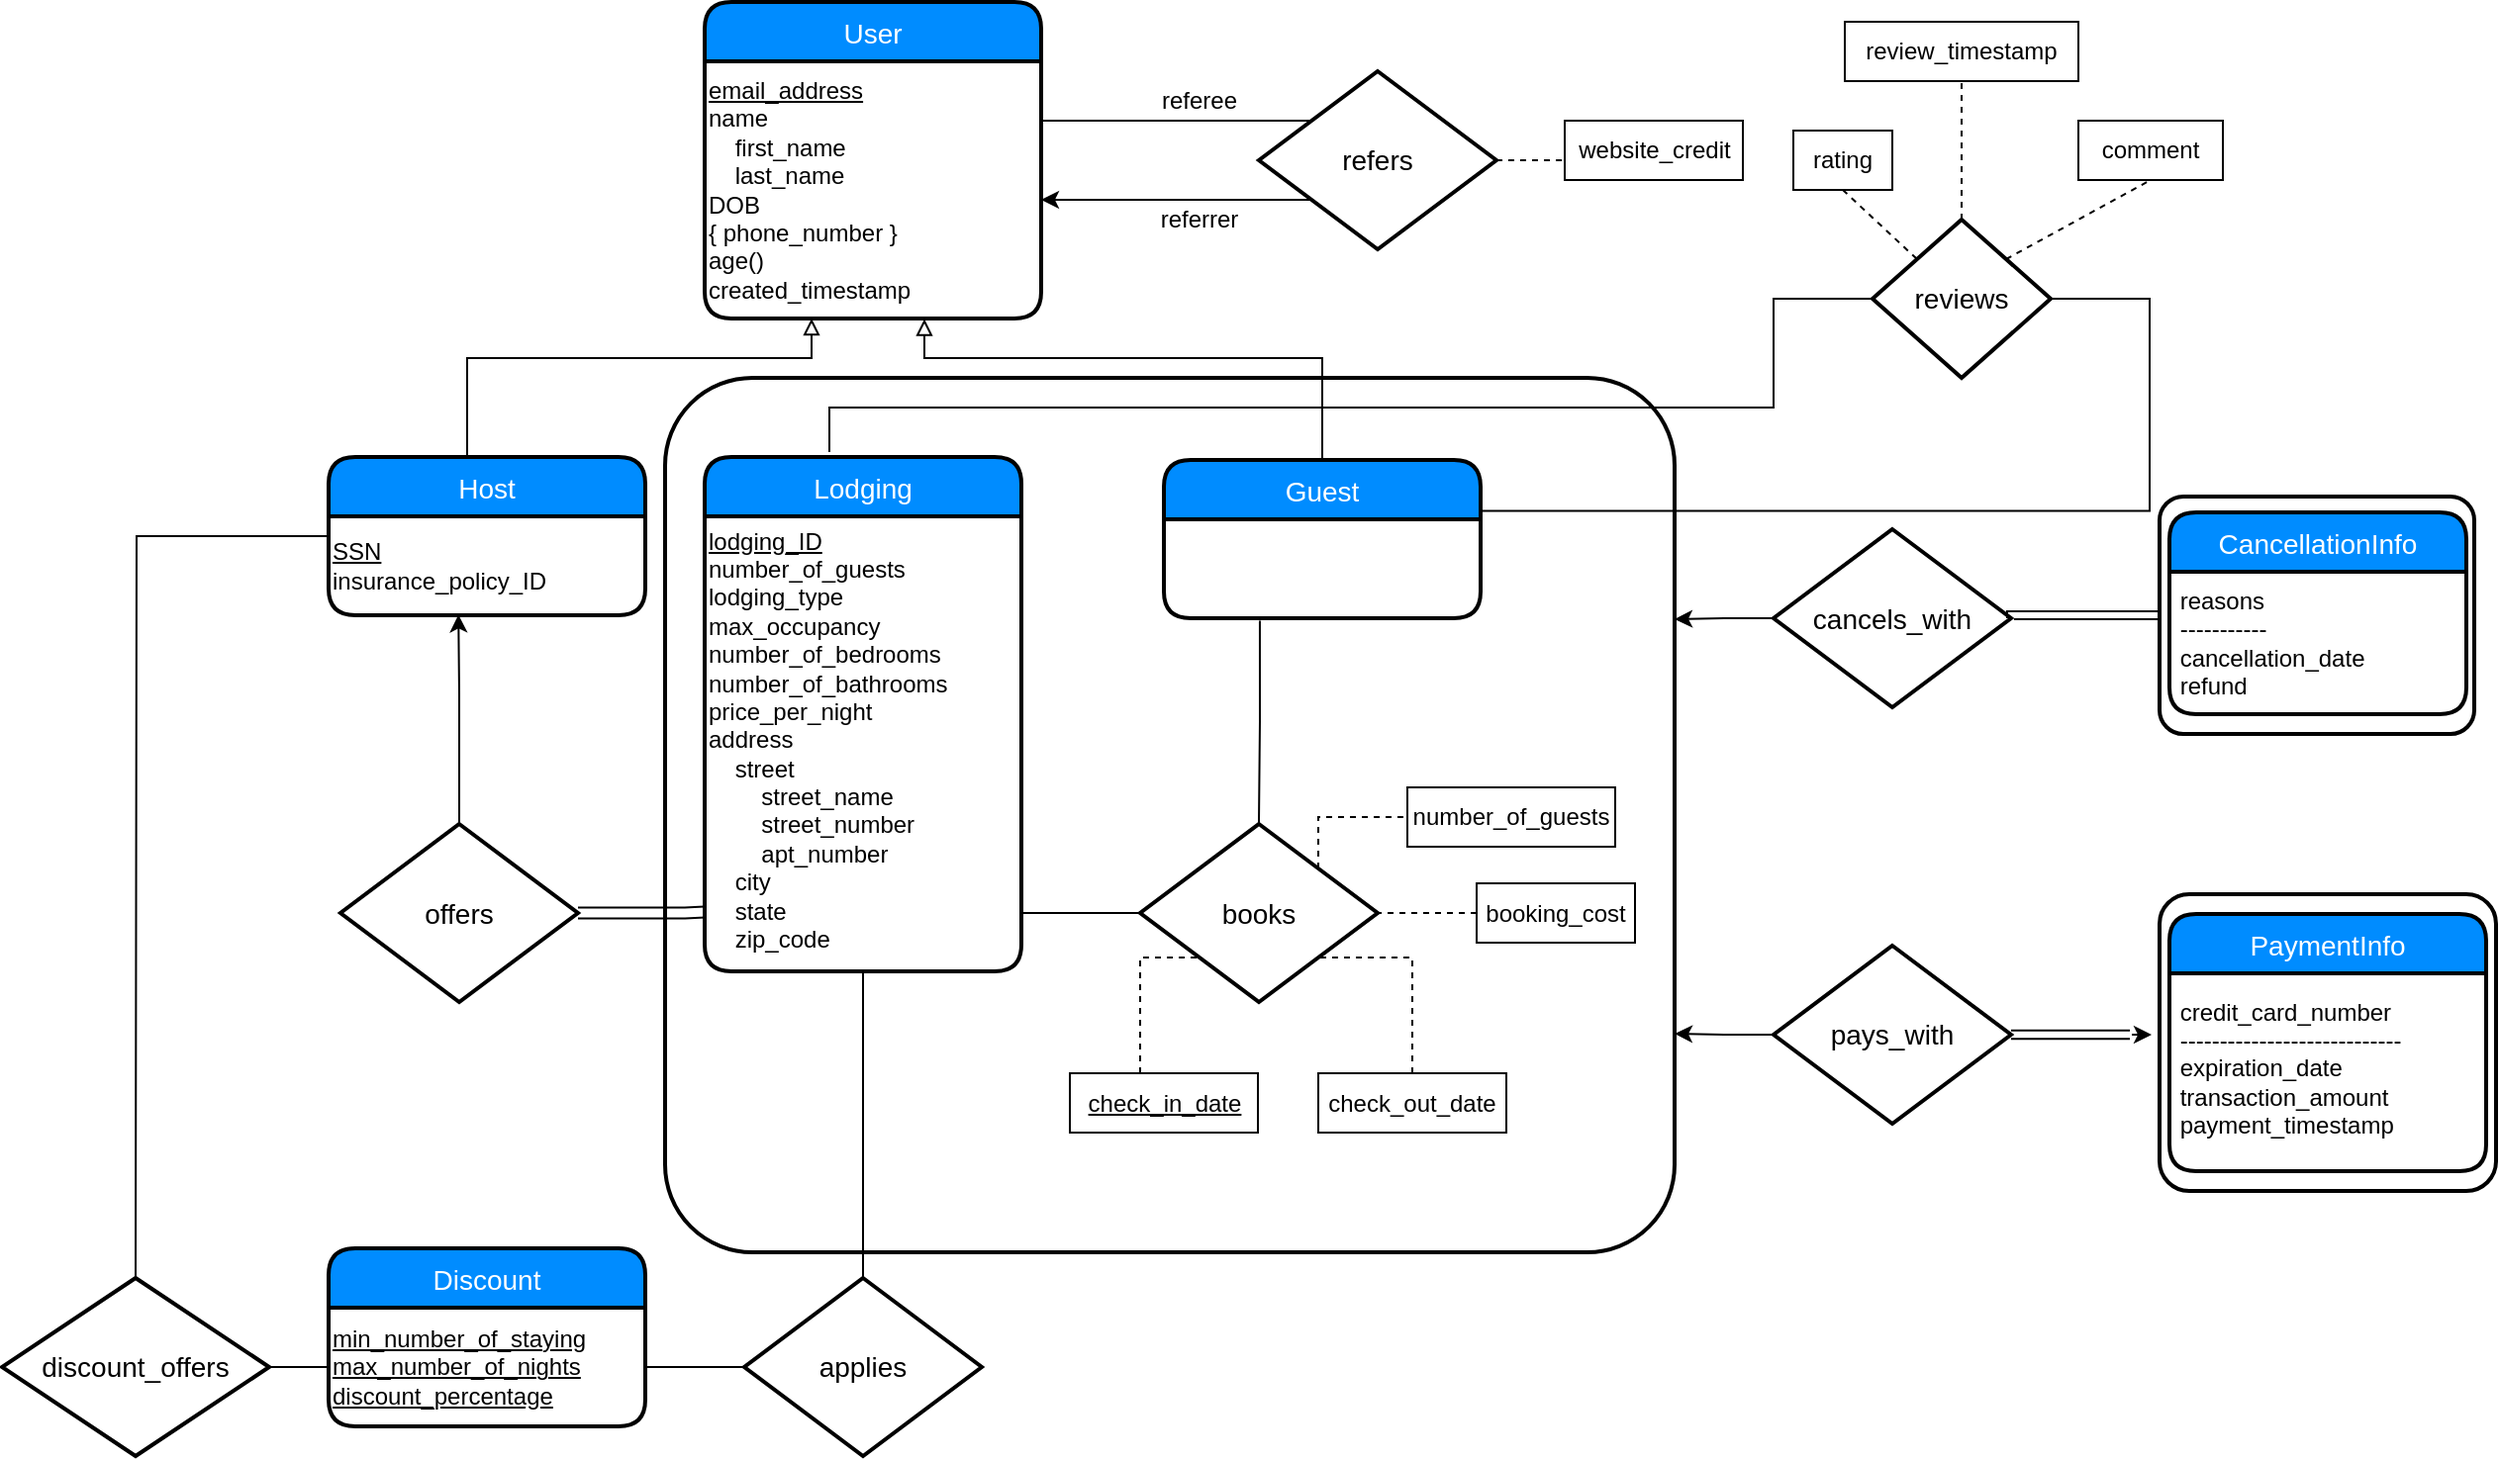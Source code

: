 <mxfile pages="1" version="11.2.8" type="device"><diagram id="JPOuRVR71jeaVw89HqZT" name="Page-1"><mxGraphModel dx="1656" dy="825" grid="1" gridSize="10" guides="1" tooltips="1" connect="1" arrows="1" fold="1" page="1" pageScale="1" pageWidth="850" pageHeight="1100" math="0" shadow="0"><root><mxCell id="0"/><mxCell id="1" parent="0"/><mxCell id="rwNLBFOW0vUBxR0WugQx-22" value="" style="strokeWidth=2;rounded=1;arcSize=10;whiteSpace=wrap;html=1;align=center;fontSize=14;" parent="1" vertex="1"><mxGeometry x="350" y="210" width="510" height="442" as="geometry"/></mxCell><mxCell id="rwNLBFOW0vUBxR0WugQx-1" value="User" style="swimlane;childLayout=stackLayout;horizontal=1;startSize=30;horizontalStack=0;fillColor=#008cff;fontColor=#FFFFFF;rounded=1;fontSize=14;fontStyle=0;strokeWidth=2;resizeParent=0;resizeLast=1;shadow=0;dashed=0;align=center;" parent="1" vertex="1"><mxGeometry x="370" y="20" width="170" height="160" as="geometry"/></mxCell><mxCell id="JcDfdtM9lfuZXss68K-x-2" value="&lt;u&gt;email_address&lt;/u&gt;&lt;br&gt;name&lt;br&gt;&amp;nbsp; &amp;nbsp; first_name&lt;br&gt;&amp;nbsp; &amp;nbsp; last_name&lt;br&gt;DOB&lt;br&gt;{ phone_number }&lt;br&gt;age()&lt;br&gt;created_timestamp" style="text;strokeColor=none;fillColor=none;html=1;whiteSpace=wrap;verticalAlign=middle;overflow=hidden;" parent="rwNLBFOW0vUBxR0WugQx-1" vertex="1"><mxGeometry y="30" width="170" height="130" as="geometry"/></mxCell><mxCell id="rwNLBFOW0vUBxR0WugQx-26" style="edgeStyle=orthogonalEdgeStyle;rounded=0;orthogonalLoop=1;jettySize=auto;html=1;endArrow=block;endFill=0;" parent="1" source="rwNLBFOW0vUBxR0WugQx-3" edge="1"><mxGeometry relative="1" as="geometry"><Array as="points"><mxPoint x="250" y="200"/><mxPoint x="424" y="200"/><mxPoint x="424" y="180"/></Array><mxPoint x="424" y="180" as="targetPoint"/></mxGeometry></mxCell><mxCell id="rwNLBFOW0vUBxR0WugQx-3" value="Host" style="swimlane;childLayout=stackLayout;horizontal=1;startSize=30;horizontalStack=0;fillColor=#008cff;fontColor=#FFFFFF;rounded=1;fontSize=14;fontStyle=0;strokeWidth=2;resizeParent=0;resizeLast=1;shadow=0;dashed=0;align=center;" parent="1" vertex="1"><mxGeometry x="180" y="250" width="160" height="80" as="geometry"/></mxCell><mxCell id="JcDfdtM9lfuZXss68K-x-4" value="&lt;div&gt;&lt;u&gt;SSN&lt;/u&gt;&lt;/div&gt;&lt;div&gt;insurance_policy_ID&lt;/div&gt;" style="text;strokeColor=none;fillColor=none;html=1;whiteSpace=wrap;verticalAlign=middle;overflow=hidden;" parent="rwNLBFOW0vUBxR0WugQx-3" vertex="1"><mxGeometry y="30" width="160" height="50" as="geometry"/></mxCell><mxCell id="rwNLBFOW0vUBxR0WugQx-25" style="edgeStyle=orthogonalEdgeStyle;rounded=0;orthogonalLoop=1;jettySize=auto;html=1;entryX=0.653;entryY=1.002;entryDx=0;entryDy=0;endArrow=block;endFill=0;entryPerimeter=0;" parent="1" source="rwNLBFOW0vUBxR0WugQx-4" target="JcDfdtM9lfuZXss68K-x-2" edge="1"><mxGeometry relative="1" as="geometry"><Array as="points"><mxPoint x="682" y="200"/><mxPoint x="481" y="200"/></Array></mxGeometry></mxCell><mxCell id="rwNLBFOW0vUBxR0WugQx-30" style="edgeStyle=orthogonalEdgeStyle;rounded=0;orthogonalLoop=1;jettySize=auto;html=1;exitX=0.303;exitY=1.024;exitDx=0;exitDy=0;entryX=0.5;entryY=0;entryDx=0;entryDy=0;endArrow=none;endFill=0;startArrow=none;startFill=0;exitPerimeter=0;" parent="1" source="0zxg8KfbJcsW5v7jGUJL-1" target="rwNLBFOW0vUBxR0WugQx-13" edge="1"><mxGeometry relative="1" as="geometry"><Array as="points"/></mxGeometry></mxCell><mxCell id="rwNLBFOW0vUBxR0WugQx-4" value="Guest" style="swimlane;childLayout=stackLayout;horizontal=1;startSize=30;horizontalStack=0;fillColor=#008cff;fontColor=#FFFFFF;rounded=1;fontSize=14;fontStyle=0;strokeWidth=2;resizeParent=0;resizeLast=1;shadow=0;dashed=0;align=center;" parent="1" vertex="1"><mxGeometry x="602" y="251.5" width="160" height="80" as="geometry"/></mxCell><mxCell id="0zxg8KfbJcsW5v7jGUJL-1" value="&lt;div&gt;&lt;br&gt;&lt;/div&gt;" style="text;strokeColor=none;fillColor=none;html=1;whiteSpace=wrap;verticalAlign=middle;overflow=hidden;" vertex="1" parent="rwNLBFOW0vUBxR0WugQx-4"><mxGeometry y="30" width="160" height="50" as="geometry"/></mxCell><mxCell id="rwNLBFOW0vUBxR0WugQx-5" value="Discount" style="swimlane;childLayout=stackLayout;horizontal=1;startSize=30;horizontalStack=0;fillColor=#008cff;fontColor=#FFFFFF;rounded=1;fontSize=14;fontStyle=0;strokeWidth=2;resizeParent=0;resizeLast=1;shadow=0;dashed=0;align=center;" parent="1" vertex="1"><mxGeometry x="180" y="650" width="160" height="90" as="geometry"/></mxCell><mxCell id="JcDfdtM9lfuZXss68K-x-7" value="&lt;div&gt;&lt;u&gt;min_number_of_staying&lt;/u&gt;&lt;/div&gt;&lt;div&gt;&lt;u&gt;max_number_of_nights&lt;/u&gt;&lt;/div&gt;&lt;div&gt;&lt;u&gt;discount_percentage&lt;/u&gt;&lt;/div&gt;" style="text;strokeColor=none;fillColor=none;html=1;whiteSpace=wrap;verticalAlign=middle;overflow=hidden;" parent="rwNLBFOW0vUBxR0WugQx-5" vertex="1"><mxGeometry y="30" width="160" height="60" as="geometry"/></mxCell><mxCell id="rwNLBFOW0vUBxR0WugQx-6" value="Lodging" style="swimlane;childLayout=stackLayout;horizontal=1;startSize=30;horizontalStack=0;fillColor=#008cff;fontColor=#FFFFFF;rounded=1;fontSize=14;fontStyle=0;strokeWidth=2;resizeParent=0;resizeLast=1;shadow=0;dashed=0;align=center;" parent="1" vertex="1"><mxGeometry x="370" y="250" width="160" height="260" as="geometry"/></mxCell><mxCell id="rwNLBFOW0vUBxR0WugQx-10" value="" style="group" parent="1" vertex="1" connectable="0"><mxGeometry x="1105" y="270" width="159" height="160" as="geometry"/></mxCell><mxCell id="rwNLBFOW0vUBxR0WugQx-9" value="" style="strokeWidth=2;rounded=1;arcSize=10;whiteSpace=wrap;html=1;align=center;fontSize=14;" parent="rwNLBFOW0vUBxR0WugQx-10" vertex="1"><mxGeometry width="159" height="120" as="geometry"/></mxCell><mxCell id="rwNLBFOW0vUBxR0WugQx-8" value="CancellationInfo" style="swimlane;childLayout=stackLayout;horizontal=1;startSize=30;horizontalStack=0;fillColor=#008cff;fontColor=#FFFFFF;rounded=1;fontSize=14;fontStyle=0;strokeWidth=2;resizeParent=0;resizeLast=1;shadow=0;dashed=0;align=center;" parent="rwNLBFOW0vUBxR0WugQx-10" vertex="1"><mxGeometry x="5" y="8" width="150" height="102" as="geometry"/></mxCell><mxCell id="JcDfdtM9lfuZXss68K-x-8" value="&lt;div&gt;&lt;div&gt;&amp;nbsp;reasons&lt;/div&gt;&lt;div&gt;&amp;nbsp;-----------&lt;/div&gt;&lt;div&gt;&amp;nbsp;cancellation_date&lt;/div&gt;&lt;div&gt;&amp;nbsp;refund&lt;/div&gt;&lt;/div&gt;" style="text;strokeColor=none;fillColor=none;html=1;whiteSpace=wrap;verticalAlign=middle;overflow=hidden;" parent="rwNLBFOW0vUBxR0WugQx-8" vertex="1"><mxGeometry y="30" width="150" height="72" as="geometry"/></mxCell><mxCell id="rwNLBFOW0vUBxR0WugQx-31" style="edgeStyle=orthogonalEdgeStyle;rounded=0;orthogonalLoop=1;jettySize=auto;html=1;entryX=1;entryY=0.5;entryDx=0;entryDy=0;startArrow=none;startFill=0;endArrow=none;endFill=0;" parent="1" source="rwNLBFOW0vUBxR0WugQx-11" target="rwNLBFOW0vUBxR0WugQx-1" edge="1"><mxGeometry relative="1" as="geometry"><Array as="points"><mxPoint x="540" y="80"/></Array></mxGeometry></mxCell><mxCell id="rwNLBFOW0vUBxR0WugQx-32" style="edgeStyle=orthogonalEdgeStyle;rounded=0;orthogonalLoop=1;jettySize=auto;html=1;startArrow=none;startFill=0;endArrow=classic;endFill=1;" parent="1" source="rwNLBFOW0vUBxR0WugQx-11" target="JcDfdtM9lfuZXss68K-x-2" edge="1"><mxGeometry relative="1" as="geometry"><mxPoint x="544" y="124" as="targetPoint"/><Array as="points"><mxPoint x="580" y="120"/><mxPoint x="580" y="120"/></Array></mxGeometry></mxCell><mxCell id="rwNLBFOW0vUBxR0WugQx-62" style="edgeStyle=orthogonalEdgeStyle;rounded=0;orthogonalLoop=1;jettySize=auto;html=1;exitX=1;exitY=0.5;exitDx=0;exitDy=0;entryX=0;entryY=0.5;entryDx=0;entryDy=0;dashed=1;startArrow=none;startFill=0;endArrow=none;endFill=0;" parent="1" source="rwNLBFOW0vUBxR0WugQx-11" target="vVMnb6TXaE5hyejtmgqm-1" edge="1"><mxGeometry relative="1" as="geometry"><mxPoint x="825" y="90" as="targetPoint"/></mxGeometry></mxCell><mxCell id="rwNLBFOW0vUBxR0WugQx-11" value="refers" style="shape=rhombus;strokeWidth=2;fontSize=17;perimeter=rhombusPerimeter;whiteSpace=wrap;html=1;align=center;fontSize=14;" parent="1" vertex="1"><mxGeometry x="650" y="55" width="120" height="90" as="geometry"/></mxCell><mxCell id="rwNLBFOW0vUBxR0WugQx-29" value="" style="edgeStyle=orthogonalEdgeStyle;rounded=0;orthogonalLoop=1;jettySize=auto;html=1;endArrow=none;endFill=0;startArrow=none;startFill=0;" parent="1" source="rwNLBFOW0vUBxR0WugQx-13" target="rwNLBFOW0vUBxR0WugQx-6" edge="1"><mxGeometry relative="1" as="geometry"><Array as="points"><mxPoint x="550" y="480"/><mxPoint x="550" y="480"/></Array></mxGeometry></mxCell><mxCell id="rwNLBFOW0vUBxR0WugQx-60" style="edgeStyle=orthogonalEdgeStyle;rounded=0;orthogonalLoop=1;jettySize=auto;html=1;exitX=1;exitY=0;exitDx=0;exitDy=0;entryX=0;entryY=0.5;entryDx=0;entryDy=0;startArrow=none;startFill=0;endArrow=none;endFill=0;dashed=1;" parent="1" source="rwNLBFOW0vUBxR0WugQx-13" target="pua7IHs_r7rABxm0_p2U-1" edge="1"><mxGeometry relative="1" as="geometry"><Array as="points"><mxPoint x="680" y="432"/></Array><mxPoint x="733" y="448" as="targetPoint"/></mxGeometry></mxCell><mxCell id="rwNLBFOW0vUBxR0WugQx-13" value="books" style="shape=rhombus;strokeWidth=2;fontSize=17;perimeter=rhombusPerimeter;whiteSpace=wrap;html=1;align=center;fontSize=14;" parent="1" vertex="1"><mxGeometry x="590" y="435.5" width="120" height="90" as="geometry"/></mxCell><mxCell id="rwNLBFOW0vUBxR0WugQx-33" style="edgeStyle=orthogonalEdgeStyle;rounded=0;orthogonalLoop=1;jettySize=auto;html=1;entryX=0.5;entryY=1;entryDx=0;entryDy=0;startArrow=none;startFill=0;endArrow=none;endFill=0;" parent="1" source="rwNLBFOW0vUBxR0WugQx-14" target="rwNLBFOW0vUBxR0WugQx-6" edge="1"><mxGeometry relative="1" as="geometry"/></mxCell><mxCell id="rwNLBFOW0vUBxR0WugQx-34" style="edgeStyle=orthogonalEdgeStyle;rounded=0;orthogonalLoop=1;jettySize=auto;html=1;entryX=1;entryY=0.5;entryDx=0;entryDy=0;startArrow=none;startFill=0;endArrow=none;endFill=0;" parent="1" source="rwNLBFOW0vUBxR0WugQx-14" target="JcDfdtM9lfuZXss68K-x-7" edge="1"><mxGeometry relative="1" as="geometry"/></mxCell><mxCell id="rwNLBFOW0vUBxR0WugQx-14" value="applies" style="shape=rhombus;strokeWidth=2;fontSize=17;perimeter=rhombusPerimeter;whiteSpace=wrap;html=1;align=center;fontSize=14;" parent="1" vertex="1"><mxGeometry x="390" y="665" width="120" height="90" as="geometry"/></mxCell><mxCell id="rwNLBFOW0vUBxR0WugQx-36" value="" style="edgeStyle=orthogonalEdgeStyle;rounded=0;orthogonalLoop=1;jettySize=auto;html=1;startArrow=none;startFill=0;endArrow=none;endFill=0;entryX=0;entryY=0.5;entryDx=0;entryDy=0;" parent="1" source="rwNLBFOW0vUBxR0WugQx-15" target="JcDfdtM9lfuZXss68K-x-7" edge="1"><mxGeometry relative="1" as="geometry"/></mxCell><mxCell id="rwNLBFOW0vUBxR0WugQx-15" value="discount_offers" style="shape=rhombus;strokeWidth=2;fontSize=17;perimeter=rhombusPerimeter;whiteSpace=wrap;html=1;align=center;fontSize=14;" parent="1" vertex="1"><mxGeometry x="15" y="665" width="135" height="90" as="geometry"/></mxCell><mxCell id="7Gd42xbKHNUAXxvSG6nz-2" style="edgeStyle=orthogonalEdgeStyle;rounded=0;orthogonalLoop=1;jettySize=auto;html=1;exitX=0;exitY=0.5;exitDx=0;exitDy=0;entryX=1;entryY=0.75;entryDx=0;entryDy=0;" parent="1" source="rwNLBFOW0vUBxR0WugQx-16" target="rwNLBFOW0vUBxR0WugQx-22" edge="1"><mxGeometry relative="1" as="geometry"/></mxCell><mxCell id="7Gd42xbKHNUAXxvSG6nz-7" style="edgeStyle=orthogonalEdgeStyle;shape=link;rounded=0;orthogonalLoop=1;jettySize=auto;html=1;exitX=1;exitY=0.5;exitDx=0;exitDy=0;width=4.286;" parent="1" source="rwNLBFOW0vUBxR0WugQx-16" edge="1"><mxGeometry relative="1" as="geometry"><mxPoint x="1090" y="542" as="targetPoint"/><Array as="points"><mxPoint x="1060" y="542"/><mxPoint x="1060" y="542"/></Array></mxGeometry></mxCell><mxCell id="rwNLBFOW0vUBxR0WugQx-16" value="pays_with" style="shape=rhombus;strokeWidth=2;fontSize=17;perimeter=rhombusPerimeter;whiteSpace=wrap;html=1;align=center;fontSize=14;" parent="1" vertex="1"><mxGeometry x="910" y="497" width="120" height="90" as="geometry"/></mxCell><mxCell id="7Gd42xbKHNUAXxvSG6nz-3" style="edgeStyle=orthogonalEdgeStyle;rounded=0;orthogonalLoop=1;jettySize=auto;html=1;exitX=0;exitY=0.5;exitDx=0;exitDy=0;entryX=1;entryY=0.276;entryDx=0;entryDy=0;entryPerimeter=0;" parent="1" source="rwNLBFOW0vUBxR0WugQx-17" target="rwNLBFOW0vUBxR0WugQx-22" edge="1"><mxGeometry relative="1" as="geometry"/></mxCell><mxCell id="rwNLBFOW0vUBxR0WugQx-17" value="cancels_with" style="shape=rhombus;strokeWidth=2;fontSize=17;perimeter=rhombusPerimeter;whiteSpace=wrap;html=1;align=center;fontSize=14;" parent="1" vertex="1"><mxGeometry x="910" y="286.5" width="120" height="90" as="geometry"/></mxCell><mxCell id="rwNLBFOW0vUBxR0WugQx-27" style="edgeStyle=orthogonalEdgeStyle;rounded=0;orthogonalLoop=1;jettySize=auto;html=1;entryX=0.41;entryY=0.994;entryDx=0;entryDy=0;entryPerimeter=0;" parent="1" source="rwNLBFOW0vUBxR0WugQx-18" target="JcDfdtM9lfuZXss68K-x-4" edge="1"><mxGeometry relative="1" as="geometry"><Array as="points"><mxPoint x="246" y="370"/><mxPoint x="246" y="370"/></Array></mxGeometry></mxCell><mxCell id="rwNLBFOW0vUBxR0WugQx-28" style="edgeStyle=orthogonalEdgeStyle;rounded=0;orthogonalLoop=1;jettySize=auto;html=1;endArrow=none;endFill=0;shape=link;width=-5.556;" parent="1" source="rwNLBFOW0vUBxR0WugQx-18" edge="1"><mxGeometry relative="1" as="geometry"><mxPoint x="370" y="480" as="targetPoint"/><Array as="points"><mxPoint x="360" y="480"/><mxPoint x="360" y="480"/></Array></mxGeometry></mxCell><mxCell id="rwNLBFOW0vUBxR0WugQx-18" value="offers" style="shape=rhombus;strokeWidth=2;fontSize=17;perimeter=rhombusPerimeter;whiteSpace=wrap;html=1;align=center;fontSize=14;" parent="1" vertex="1"><mxGeometry x="186" y="435.5" width="120" height="90" as="geometry"/></mxCell><mxCell id="rwNLBFOW0vUBxR0WugQx-21" value="" style="group" parent="1" vertex="1" connectable="0"><mxGeometry x="1105" y="481" width="170" height="170" as="geometry"/></mxCell><mxCell id="rwNLBFOW0vUBxR0WugQx-19" value="" style="strokeWidth=2;rounded=1;arcSize=10;whiteSpace=wrap;html=1;align=center;fontSize=14;" parent="rwNLBFOW0vUBxR0WugQx-21" vertex="1"><mxGeometry y="-10" width="170" height="150" as="geometry"/></mxCell><mxCell id="rwNLBFOW0vUBxR0WugQx-7" value="PaymentInfo" style="swimlane;childLayout=stackLayout;horizontal=1;startSize=30;horizontalStack=0;fillColor=#008cff;fontColor=#FFFFFF;rounded=1;fontSize=14;fontStyle=0;strokeWidth=2;resizeParent=0;resizeLast=1;shadow=0;dashed=0;align=center;" parent="rwNLBFOW0vUBxR0WugQx-21" vertex="1"><mxGeometry x="5" width="160" height="130" as="geometry"/></mxCell><mxCell id="JcDfdtM9lfuZXss68K-x-9" value="&lt;div&gt;&amp;nbsp;credit_card_number&lt;/div&gt;&lt;div&gt;&amp;nbsp;----------------------------&lt;/div&gt;&lt;div&gt;&amp;nbsp;expiration_date&lt;/div&gt;&lt;div&gt;&amp;nbsp;transaction_amount&lt;/div&gt;&lt;div&gt;&amp;nbsp;payment_timestamp&lt;/div&gt;" style="text;strokeColor=none;fillColor=none;html=1;whiteSpace=wrap;verticalAlign=middle;overflow=hidden;" parent="rwNLBFOW0vUBxR0WugQx-21" vertex="1"><mxGeometry x="5" y="34.552" width="135" height="86.269" as="geometry"/></mxCell><mxCell id="rwNLBFOW0vUBxR0WugQx-42" value="referee" style="text;html=1;strokeColor=none;fillColor=none;align=center;verticalAlign=middle;whiteSpace=wrap;rounded=0;" parent="1" vertex="1"><mxGeometry x="600" y="60" width="40" height="20" as="geometry"/></mxCell><mxCell id="rwNLBFOW0vUBxR0WugQx-46" value="referrer" style="text;html=1;strokeColor=none;fillColor=none;align=center;verticalAlign=middle;whiteSpace=wrap;rounded=0;" parent="1" vertex="1"><mxGeometry x="590" y="120" width="60" height="20" as="geometry"/></mxCell><mxCell id="rwNLBFOW0vUBxR0WugQx-55" style="edgeStyle=orthogonalEdgeStyle;rounded=0;orthogonalLoop=1;jettySize=auto;html=1;exitX=0.5;exitY=0;exitDx=0;exitDy=0;entryX=0;entryY=1;entryDx=0;entryDy=0;startArrow=none;startFill=0;endArrow=none;endFill=0;dashed=1;" parent="1" source="pua7IHs_r7rABxm0_p2U-5" target="rwNLBFOW0vUBxR0WugQx-13" edge="1"><mxGeometry relative="1" as="geometry"><mxPoint x="670" y="580" as="sourcePoint"/><Array as="points"><mxPoint x="590" y="561"/><mxPoint x="590" y="503"/></Array></mxGeometry></mxCell><mxCell id="rwNLBFOW0vUBxR0WugQx-57" style="edgeStyle=orthogonalEdgeStyle;rounded=0;orthogonalLoop=1;jettySize=auto;html=1;exitX=0;exitY=0.5;exitDx=0;exitDy=0;entryX=1;entryY=0.5;entryDx=0;entryDy=0;startArrow=none;startFill=0;endArrow=none;endFill=0;dashed=1;" parent="1" source="pua7IHs_r7rABxm0_p2U-2" target="rwNLBFOW0vUBxR0WugQx-13" edge="1"><mxGeometry relative="1" as="geometry"><mxPoint x="750" y="501" as="sourcePoint"/></mxGeometry></mxCell><mxCell id="pua7IHs_r7rABxm0_p2U-1" value="number_of_guests" style="rounded=0;whiteSpace=wrap;html=1;" parent="1" vertex="1"><mxGeometry x="725" y="417" width="105" height="30" as="geometry"/></mxCell><mxCell id="pua7IHs_r7rABxm0_p2U-2" value="booking_cost" style="rounded=0;whiteSpace=wrap;html=1;" parent="1" vertex="1"><mxGeometry x="760" y="465.5" width="80" height="30" as="geometry"/></mxCell><mxCell id="BcCWlryltedXwHGqO8hH-1" style="edgeStyle=orthogonalEdgeStyle;rounded=0;orthogonalLoop=1;jettySize=auto;html=1;exitX=0.5;exitY=0;exitDx=0;exitDy=0;entryX=1;entryY=1;entryDx=0;entryDy=0;endArrow=none;endFill=0;dashed=1;" parent="1" source="pua7IHs_r7rABxm0_p2U-3" target="rwNLBFOW0vUBxR0WugQx-13" edge="1"><mxGeometry relative="1" as="geometry"><Array as="points"><mxPoint x="728" y="503"/></Array></mxGeometry></mxCell><mxCell id="pua7IHs_r7rABxm0_p2U-3" value="check_out_date" style="rounded=0;whiteSpace=wrap;html=1;" parent="1" vertex="1"><mxGeometry x="680" y="561.5" width="95" height="30" as="geometry"/></mxCell><mxCell id="pua7IHs_r7rABxm0_p2U-5" value="&lt;u&gt;check_in_date&lt;/u&gt;" style="rounded=0;whiteSpace=wrap;html=1;" parent="1" vertex="1"><mxGeometry x="554.5" y="561.5" width="95" height="30" as="geometry"/></mxCell><mxCell id="vVMnb6TXaE5hyejtmgqm-1" value="website_credit" style="rounded=0;whiteSpace=wrap;html=1;" parent="1" vertex="1"><mxGeometry x="804.5" y="80" width="90" height="30" as="geometry"/></mxCell><mxCell id="JcDfdtM9lfuZXss68K-x-6" value="&lt;u&gt;lodging_ID&lt;/u&gt;&lt;br&gt;number_of_guests&lt;br&gt;lodging_type&lt;br&gt;max_occupancy&lt;br&gt;number_of_bedrooms&lt;br&gt;number_of_bathrooms&lt;br&gt;price_per_night&lt;br&gt;address&lt;br&gt;&amp;nbsp; &amp;nbsp; street&lt;br&gt;&amp;nbsp; &amp;nbsp; &amp;nbsp; &amp;nbsp; street_name&lt;br&gt;&amp;nbsp; &amp;nbsp; &amp;nbsp; &amp;nbsp; street_number&lt;br&gt;&amp;nbsp; &amp;nbsp; &amp;nbsp; &amp;nbsp; apt_number&lt;br&gt;&amp;nbsp; &amp;nbsp; city&lt;br&gt;&amp;nbsp; &amp;nbsp; state&lt;br&gt;&amp;nbsp; &amp;nbsp; zip_code" style="text;strokeColor=none;fillColor=none;html=1;whiteSpace=wrap;verticalAlign=middle;overflow=hidden;" parent="1" vertex="1"><mxGeometry x="370" y="280" width="160" height="225" as="geometry"/></mxCell><mxCell id="JcDfdtM9lfuZXss68K-x-14" value="" style="edgeStyle=orthogonalEdgeStyle;rounded=0;orthogonalLoop=1;jettySize=auto;html=1;startArrow=none;startFill=0;endArrow=none;endFill=0;entryX=0;entryY=0.5;entryDx=0;entryDy=0;exitX=0.5;exitY=0;exitDx=0;exitDy=0;" parent="1" source="rwNLBFOW0vUBxR0WugQx-15" target="rwNLBFOW0vUBxR0WugQx-3" edge="1"><mxGeometry relative="1" as="geometry"><mxPoint x="70" y="640" as="sourcePoint"/><mxPoint x="179.818" y="720.273" as="targetPoint"/><Array as="points"><mxPoint x="82" y="666"/><mxPoint x="83" y="290"/></Array></mxGeometry></mxCell><mxCell id="JcDfdtM9lfuZXss68K-x-23" style="edgeStyle=orthogonalEdgeStyle;rounded=0;orthogonalLoop=1;jettySize=auto;html=1;exitX=1;exitY=0.5;exitDx=0;exitDy=0;endArrow=none;endFill=0;startArrow=none;startFill=0;entryX=0;entryY=0.5;entryDx=0;entryDy=0;shape=link;" parent="1" source="rwNLBFOW0vUBxR0WugQx-17" target="rwNLBFOW0vUBxR0WugQx-9" edge="1"><mxGeometry relative="1" as="geometry"><mxPoint x="1029.541" y="353.203" as="sourcePoint"/><mxPoint x="1116" y="341" as="targetPoint"/><Array as="points"><mxPoint x="1030" y="330"/></Array></mxGeometry></mxCell><mxCell id="7Gd42xbKHNUAXxvSG6nz-8" value="" style="endArrow=classic;html=1;" parent="1" edge="1"><mxGeometry width="50" height="50" relative="1" as="geometry"><mxPoint x="1091" y="542" as="sourcePoint"/><mxPoint x="1101" y="542" as="targetPoint"/></mxGeometry></mxCell><mxCell id="0zxg8KfbJcsW5v7jGUJL-2" value="reviews" style="shape=rhombus;strokeWidth=2;fontSize=17;perimeter=rhombusPerimeter;whiteSpace=wrap;html=1;align=center;fontSize=14;" vertex="1" parent="1"><mxGeometry x="960" y="130" width="90" height="80" as="geometry"/></mxCell><mxCell id="0zxg8KfbJcsW5v7jGUJL-10" value="review_timestamp" style="rounded=0;whiteSpace=wrap;html=1;" vertex="1" parent="1"><mxGeometry x="946" y="30" width="118" height="30" as="geometry"/></mxCell><mxCell id="0zxg8KfbJcsW5v7jGUJL-12" value="" style="endArrow=none;dashed=1;html=1;exitX=0.5;exitY=0;exitDx=0;exitDy=0;entryX=0.5;entryY=1;entryDx=0;entryDy=0;" edge="1" parent="1" source="0zxg8KfbJcsW5v7jGUJL-2" target="0zxg8KfbJcsW5v7jGUJL-10"><mxGeometry width="50" height="50" relative="1" as="geometry"><mxPoint x="1008" y="120" as="sourcePoint"/><mxPoint x="1008" y="90" as="targetPoint"/><Array as="points"/></mxGeometry></mxCell><mxCell id="0zxg8KfbJcsW5v7jGUJL-13" value="rating" style="rounded=0;whiteSpace=wrap;html=1;" vertex="1" parent="1"><mxGeometry x="920" y="85" width="50" height="30" as="geometry"/></mxCell><mxCell id="0zxg8KfbJcsW5v7jGUJL-14" value="comment" style="rounded=0;whiteSpace=wrap;html=1;" vertex="1" parent="1"><mxGeometry x="1064" y="80" width="73" height="30" as="geometry"/></mxCell><mxCell id="0zxg8KfbJcsW5v7jGUJL-17" value="" style="endArrow=none;dashed=1;html=1;entryX=0;entryY=0;entryDx=0;entryDy=0;exitX=0.5;exitY=1;exitDx=0;exitDy=0;" edge="1" parent="1" source="0zxg8KfbJcsW5v7jGUJL-13" target="0zxg8KfbJcsW5v7jGUJL-2"><mxGeometry width="50" height="50" relative="1" as="geometry"><mxPoint x="983" y="234" as="sourcePoint"/><mxPoint x="560" y="315" as="targetPoint"/><Array as="points"/></mxGeometry></mxCell><mxCell id="0zxg8KfbJcsW5v7jGUJL-19" value="" style="endArrow=none;dashed=1;html=1;exitX=1;exitY=0;exitDx=0;exitDy=0;entryX=0.5;entryY=1;entryDx=0;entryDy=0;" edge="1" parent="1" source="0zxg8KfbJcsW5v7jGUJL-2" target="0zxg8KfbJcsW5v7jGUJL-14"><mxGeometry width="50" height="50" relative="1" as="geometry"><mxPoint x="595" y="428" as="sourcePoint"/><mxPoint x="645" y="378" as="targetPoint"/><Array as="points"/></mxGeometry></mxCell><mxCell id="0zxg8KfbJcsW5v7jGUJL-25" value="" style="edgeStyle=orthogonalEdgeStyle;rounded=0;orthogonalLoop=1;jettySize=auto;html=1;startArrow=none;startFill=0;endArrow=none;endFill=0;exitX=0.5;exitY=0;exitDx=0;exitDy=0;" edge="1" parent="1"><mxGeometry relative="1" as="geometry"><mxPoint x="433" y="247.5" as="sourcePoint"/><mxPoint x="960" y="170" as="targetPoint"/><Array as="points"><mxPoint x="433" y="225"/><mxPoint x="910" y="225"/><mxPoint x="910" y="170"/></Array></mxGeometry></mxCell><mxCell id="0zxg8KfbJcsW5v7jGUJL-26" style="edgeStyle=orthogonalEdgeStyle;rounded=0;orthogonalLoop=1;jettySize=auto;html=1;entryX=0.996;entryY=0.322;entryDx=0;entryDy=0;endArrow=none;endFill=0;startArrow=none;startFill=0;exitX=1;exitY=0.5;exitDx=0;exitDy=0;entryPerimeter=0;" edge="1" parent="1" source="0zxg8KfbJcsW5v7jGUJL-2" target="rwNLBFOW0vUBxR0WugQx-4"><mxGeometry relative="1" as="geometry"><Array as="points"><mxPoint x="1100" y="170"/><mxPoint x="1100" y="277"/></Array><mxPoint x="1050" y="280" as="sourcePoint"/><mxPoint x="799.857" y="338.071" as="targetPoint"/></mxGeometry></mxCell></root></mxGraphModel></diagram></mxfile>